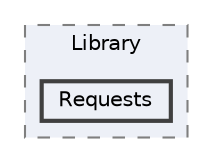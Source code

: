 digraph "/home/snowiemischief/projects/programacion2/pii_2022_2_equipo_21/src/Library/Requests"
{
 // INTERACTIVE_SVG=YES
 // LATEX_PDF_SIZE
  bgcolor="transparent";
  edge [fontname=Helvetica,fontsize=10,labelfontname=Helvetica,labelfontsize=10];
  node [fontname=Helvetica,fontsize=10,shape=box,height=0.2,width=0.4];
  compound=true
  subgraph clusterdir_f741251061e5c7c7ed48ab45c3348f11 {
    graph [ bgcolor="#edf0f7", pencolor="grey50", label="Library", fontname=Helvetica,fontsize=10 style="filled,dashed", URL="dir_f741251061e5c7c7ed48ab45c3348f11.html",tooltip=""]
  dir_e0a298e138fe852650297d7ed832577c [label="Requests", fillcolor="#edf0f7", color="grey25", style="filled,bold", URL="dir_e0a298e138fe852650297d7ed832577c.html",tooltip=""];
  }
}

